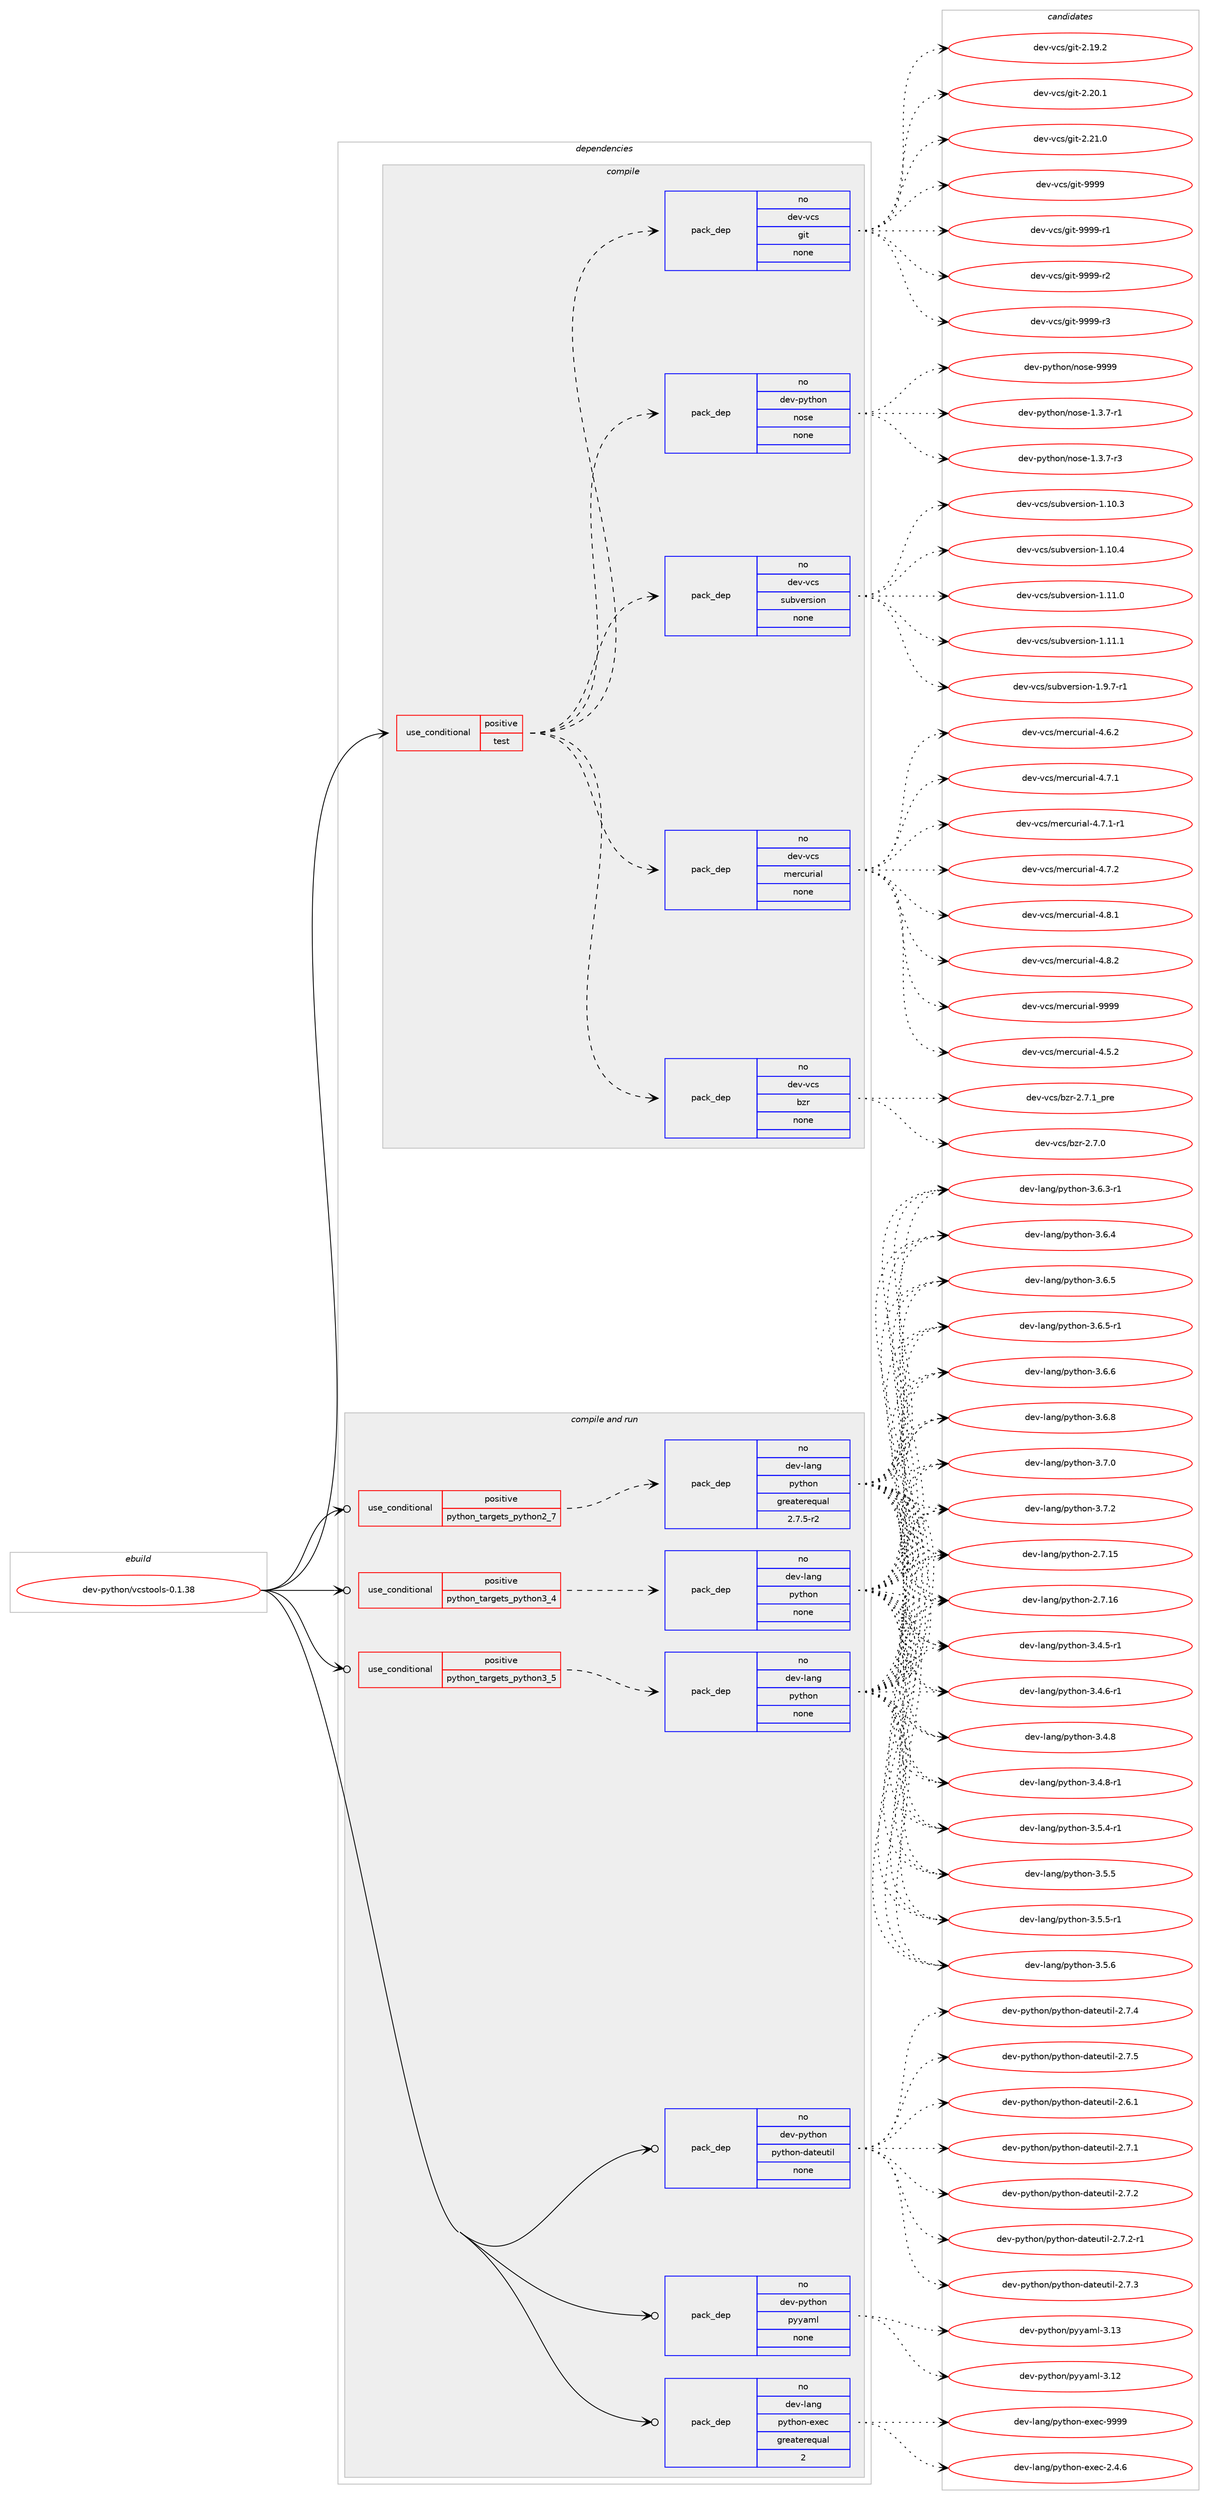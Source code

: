 digraph prolog {

# *************
# Graph options
# *************

newrank=true;
concentrate=true;
compound=true;
graph [rankdir=LR,fontname=Helvetica,fontsize=10,ranksep=1.5];#, ranksep=2.5, nodesep=0.2];
edge  [arrowhead=vee];
node  [fontname=Helvetica,fontsize=10];

# **********
# The ebuild
# **********

subgraph cluster_leftcol {
color=gray;
rank=same;
label=<<i>ebuild</i>>;
id [label="dev-python/vcstools-0.1.38", color=red, width=4, href="../dev-python/vcstools-0.1.38.svg"];
}

# ****************
# The dependencies
# ****************

subgraph cluster_midcol {
color=gray;
label=<<i>dependencies</i>>;
subgraph cluster_compile {
fillcolor="#eeeeee";
style=filled;
label=<<i>compile</i>>;
subgraph cond386408 {
dependency1446753 [label=<<TABLE BORDER="0" CELLBORDER="1" CELLSPACING="0" CELLPADDING="4"><TR><TD ROWSPAN="3" CELLPADDING="10">use_conditional</TD></TR><TR><TD>positive</TD></TR><TR><TD>test</TD></TR></TABLE>>, shape=none, color=red];
subgraph pack1036976 {
dependency1446754 [label=<<TABLE BORDER="0" CELLBORDER="1" CELLSPACING="0" CELLPADDING="4" WIDTH="220"><TR><TD ROWSPAN="6" CELLPADDING="30">pack_dep</TD></TR><TR><TD WIDTH="110">no</TD></TR><TR><TD>dev-python</TD></TR><TR><TD>nose</TD></TR><TR><TD>none</TD></TR><TR><TD></TD></TR></TABLE>>, shape=none, color=blue];
}
dependency1446753:e -> dependency1446754:w [weight=20,style="dashed",arrowhead="vee"];
subgraph pack1036977 {
dependency1446755 [label=<<TABLE BORDER="0" CELLBORDER="1" CELLSPACING="0" CELLPADDING="4" WIDTH="220"><TR><TD ROWSPAN="6" CELLPADDING="30">pack_dep</TD></TR><TR><TD WIDTH="110">no</TD></TR><TR><TD>dev-vcs</TD></TR><TR><TD>git</TD></TR><TR><TD>none</TD></TR><TR><TD></TD></TR></TABLE>>, shape=none, color=blue];
}
dependency1446753:e -> dependency1446755:w [weight=20,style="dashed",arrowhead="vee"];
subgraph pack1036978 {
dependency1446756 [label=<<TABLE BORDER="0" CELLBORDER="1" CELLSPACING="0" CELLPADDING="4" WIDTH="220"><TR><TD ROWSPAN="6" CELLPADDING="30">pack_dep</TD></TR><TR><TD WIDTH="110">no</TD></TR><TR><TD>dev-vcs</TD></TR><TR><TD>bzr</TD></TR><TR><TD>none</TD></TR><TR><TD></TD></TR></TABLE>>, shape=none, color=blue];
}
dependency1446753:e -> dependency1446756:w [weight=20,style="dashed",arrowhead="vee"];
subgraph pack1036979 {
dependency1446757 [label=<<TABLE BORDER="0" CELLBORDER="1" CELLSPACING="0" CELLPADDING="4" WIDTH="220"><TR><TD ROWSPAN="6" CELLPADDING="30">pack_dep</TD></TR><TR><TD WIDTH="110">no</TD></TR><TR><TD>dev-vcs</TD></TR><TR><TD>mercurial</TD></TR><TR><TD>none</TD></TR><TR><TD></TD></TR></TABLE>>, shape=none, color=blue];
}
dependency1446753:e -> dependency1446757:w [weight=20,style="dashed",arrowhead="vee"];
subgraph pack1036980 {
dependency1446758 [label=<<TABLE BORDER="0" CELLBORDER="1" CELLSPACING="0" CELLPADDING="4" WIDTH="220"><TR><TD ROWSPAN="6" CELLPADDING="30">pack_dep</TD></TR><TR><TD WIDTH="110">no</TD></TR><TR><TD>dev-vcs</TD></TR><TR><TD>subversion</TD></TR><TR><TD>none</TD></TR><TR><TD></TD></TR></TABLE>>, shape=none, color=blue];
}
dependency1446753:e -> dependency1446758:w [weight=20,style="dashed",arrowhead="vee"];
}
id:e -> dependency1446753:w [weight=20,style="solid",arrowhead="vee"];
}
subgraph cluster_compileandrun {
fillcolor="#eeeeee";
style=filled;
label=<<i>compile and run</i>>;
subgraph cond386409 {
dependency1446759 [label=<<TABLE BORDER="0" CELLBORDER="1" CELLSPACING="0" CELLPADDING="4"><TR><TD ROWSPAN="3" CELLPADDING="10">use_conditional</TD></TR><TR><TD>positive</TD></TR><TR><TD>python_targets_python2_7</TD></TR></TABLE>>, shape=none, color=red];
subgraph pack1036981 {
dependency1446760 [label=<<TABLE BORDER="0" CELLBORDER="1" CELLSPACING="0" CELLPADDING="4" WIDTH="220"><TR><TD ROWSPAN="6" CELLPADDING="30">pack_dep</TD></TR><TR><TD WIDTH="110">no</TD></TR><TR><TD>dev-lang</TD></TR><TR><TD>python</TD></TR><TR><TD>greaterequal</TD></TR><TR><TD>2.7.5-r2</TD></TR></TABLE>>, shape=none, color=blue];
}
dependency1446759:e -> dependency1446760:w [weight=20,style="dashed",arrowhead="vee"];
}
id:e -> dependency1446759:w [weight=20,style="solid",arrowhead="odotvee"];
subgraph cond386410 {
dependency1446761 [label=<<TABLE BORDER="0" CELLBORDER="1" CELLSPACING="0" CELLPADDING="4"><TR><TD ROWSPAN="3" CELLPADDING="10">use_conditional</TD></TR><TR><TD>positive</TD></TR><TR><TD>python_targets_python3_4</TD></TR></TABLE>>, shape=none, color=red];
subgraph pack1036982 {
dependency1446762 [label=<<TABLE BORDER="0" CELLBORDER="1" CELLSPACING="0" CELLPADDING="4" WIDTH="220"><TR><TD ROWSPAN="6" CELLPADDING="30">pack_dep</TD></TR><TR><TD WIDTH="110">no</TD></TR><TR><TD>dev-lang</TD></TR><TR><TD>python</TD></TR><TR><TD>none</TD></TR><TR><TD></TD></TR></TABLE>>, shape=none, color=blue];
}
dependency1446761:e -> dependency1446762:w [weight=20,style="dashed",arrowhead="vee"];
}
id:e -> dependency1446761:w [weight=20,style="solid",arrowhead="odotvee"];
subgraph cond386411 {
dependency1446763 [label=<<TABLE BORDER="0" CELLBORDER="1" CELLSPACING="0" CELLPADDING="4"><TR><TD ROWSPAN="3" CELLPADDING="10">use_conditional</TD></TR><TR><TD>positive</TD></TR><TR><TD>python_targets_python3_5</TD></TR></TABLE>>, shape=none, color=red];
subgraph pack1036983 {
dependency1446764 [label=<<TABLE BORDER="0" CELLBORDER="1" CELLSPACING="0" CELLPADDING="4" WIDTH="220"><TR><TD ROWSPAN="6" CELLPADDING="30">pack_dep</TD></TR><TR><TD WIDTH="110">no</TD></TR><TR><TD>dev-lang</TD></TR><TR><TD>python</TD></TR><TR><TD>none</TD></TR><TR><TD></TD></TR></TABLE>>, shape=none, color=blue];
}
dependency1446763:e -> dependency1446764:w [weight=20,style="dashed",arrowhead="vee"];
}
id:e -> dependency1446763:w [weight=20,style="solid",arrowhead="odotvee"];
subgraph pack1036984 {
dependency1446765 [label=<<TABLE BORDER="0" CELLBORDER="1" CELLSPACING="0" CELLPADDING="4" WIDTH="220"><TR><TD ROWSPAN="6" CELLPADDING="30">pack_dep</TD></TR><TR><TD WIDTH="110">no</TD></TR><TR><TD>dev-lang</TD></TR><TR><TD>python-exec</TD></TR><TR><TD>greaterequal</TD></TR><TR><TD>2</TD></TR></TABLE>>, shape=none, color=blue];
}
id:e -> dependency1446765:w [weight=20,style="solid",arrowhead="odotvee"];
subgraph pack1036985 {
dependency1446766 [label=<<TABLE BORDER="0" CELLBORDER="1" CELLSPACING="0" CELLPADDING="4" WIDTH="220"><TR><TD ROWSPAN="6" CELLPADDING="30">pack_dep</TD></TR><TR><TD WIDTH="110">no</TD></TR><TR><TD>dev-python</TD></TR><TR><TD>python-dateutil</TD></TR><TR><TD>none</TD></TR><TR><TD></TD></TR></TABLE>>, shape=none, color=blue];
}
id:e -> dependency1446766:w [weight=20,style="solid",arrowhead="odotvee"];
subgraph pack1036986 {
dependency1446767 [label=<<TABLE BORDER="0" CELLBORDER="1" CELLSPACING="0" CELLPADDING="4" WIDTH="220"><TR><TD ROWSPAN="6" CELLPADDING="30">pack_dep</TD></TR><TR><TD WIDTH="110">no</TD></TR><TR><TD>dev-python</TD></TR><TR><TD>pyyaml</TD></TR><TR><TD>none</TD></TR><TR><TD></TD></TR></TABLE>>, shape=none, color=blue];
}
id:e -> dependency1446767:w [weight=20,style="solid",arrowhead="odotvee"];
}
subgraph cluster_run {
fillcolor="#eeeeee";
style=filled;
label=<<i>run</i>>;
}
}

# **************
# The candidates
# **************

subgraph cluster_choices {
rank=same;
color=gray;
label=<<i>candidates</i>>;

subgraph choice1036976 {
color=black;
nodesep=1;
choice10010111845112121116104111110471101111151014549465146554511449 [label="dev-python/nose-1.3.7-r1", color=red, width=4,href="../dev-python/nose-1.3.7-r1.svg"];
choice10010111845112121116104111110471101111151014549465146554511451 [label="dev-python/nose-1.3.7-r3", color=red, width=4,href="../dev-python/nose-1.3.7-r3.svg"];
choice10010111845112121116104111110471101111151014557575757 [label="dev-python/nose-9999", color=red, width=4,href="../dev-python/nose-9999.svg"];
dependency1446754:e -> choice10010111845112121116104111110471101111151014549465146554511449:w [style=dotted,weight="100"];
dependency1446754:e -> choice10010111845112121116104111110471101111151014549465146554511451:w [style=dotted,weight="100"];
dependency1446754:e -> choice10010111845112121116104111110471101111151014557575757:w [style=dotted,weight="100"];
}
subgraph choice1036977 {
color=black;
nodesep=1;
choice10010111845118991154710310511645504649574650 [label="dev-vcs/git-2.19.2", color=red, width=4,href="../dev-vcs/git-2.19.2.svg"];
choice10010111845118991154710310511645504650484649 [label="dev-vcs/git-2.20.1", color=red, width=4,href="../dev-vcs/git-2.20.1.svg"];
choice10010111845118991154710310511645504650494648 [label="dev-vcs/git-2.21.0", color=red, width=4,href="../dev-vcs/git-2.21.0.svg"];
choice1001011184511899115471031051164557575757 [label="dev-vcs/git-9999", color=red, width=4,href="../dev-vcs/git-9999.svg"];
choice10010111845118991154710310511645575757574511449 [label="dev-vcs/git-9999-r1", color=red, width=4,href="../dev-vcs/git-9999-r1.svg"];
choice10010111845118991154710310511645575757574511450 [label="dev-vcs/git-9999-r2", color=red, width=4,href="../dev-vcs/git-9999-r2.svg"];
choice10010111845118991154710310511645575757574511451 [label="dev-vcs/git-9999-r3", color=red, width=4,href="../dev-vcs/git-9999-r3.svg"];
dependency1446755:e -> choice10010111845118991154710310511645504649574650:w [style=dotted,weight="100"];
dependency1446755:e -> choice10010111845118991154710310511645504650484649:w [style=dotted,weight="100"];
dependency1446755:e -> choice10010111845118991154710310511645504650494648:w [style=dotted,weight="100"];
dependency1446755:e -> choice1001011184511899115471031051164557575757:w [style=dotted,weight="100"];
dependency1446755:e -> choice10010111845118991154710310511645575757574511449:w [style=dotted,weight="100"];
dependency1446755:e -> choice10010111845118991154710310511645575757574511450:w [style=dotted,weight="100"];
dependency1446755:e -> choice10010111845118991154710310511645575757574511451:w [style=dotted,weight="100"];
}
subgraph choice1036978 {
color=black;
nodesep=1;
choice10010111845118991154798122114455046554648 [label="dev-vcs/bzr-2.7.0", color=red, width=4,href="../dev-vcs/bzr-2.7.0.svg"];
choice1001011184511899115479812211445504655464995112114101 [label="dev-vcs/bzr-2.7.1_pre", color=red, width=4,href="../dev-vcs/bzr-2.7.1_pre.svg"];
dependency1446756:e -> choice10010111845118991154798122114455046554648:w [style=dotted,weight="100"];
dependency1446756:e -> choice1001011184511899115479812211445504655464995112114101:w [style=dotted,weight="100"];
}
subgraph choice1036979 {
color=black;
nodesep=1;
choice1001011184511899115471091011149911711410597108455246534650 [label="dev-vcs/mercurial-4.5.2", color=red, width=4,href="../dev-vcs/mercurial-4.5.2.svg"];
choice1001011184511899115471091011149911711410597108455246544650 [label="dev-vcs/mercurial-4.6.2", color=red, width=4,href="../dev-vcs/mercurial-4.6.2.svg"];
choice1001011184511899115471091011149911711410597108455246554649 [label="dev-vcs/mercurial-4.7.1", color=red, width=4,href="../dev-vcs/mercurial-4.7.1.svg"];
choice10010111845118991154710910111499117114105971084552465546494511449 [label="dev-vcs/mercurial-4.7.1-r1", color=red, width=4,href="../dev-vcs/mercurial-4.7.1-r1.svg"];
choice1001011184511899115471091011149911711410597108455246554650 [label="dev-vcs/mercurial-4.7.2", color=red, width=4,href="../dev-vcs/mercurial-4.7.2.svg"];
choice1001011184511899115471091011149911711410597108455246564649 [label="dev-vcs/mercurial-4.8.1", color=red, width=4,href="../dev-vcs/mercurial-4.8.1.svg"];
choice1001011184511899115471091011149911711410597108455246564650 [label="dev-vcs/mercurial-4.8.2", color=red, width=4,href="../dev-vcs/mercurial-4.8.2.svg"];
choice10010111845118991154710910111499117114105971084557575757 [label="dev-vcs/mercurial-9999", color=red, width=4,href="../dev-vcs/mercurial-9999.svg"];
dependency1446757:e -> choice1001011184511899115471091011149911711410597108455246534650:w [style=dotted,weight="100"];
dependency1446757:e -> choice1001011184511899115471091011149911711410597108455246544650:w [style=dotted,weight="100"];
dependency1446757:e -> choice1001011184511899115471091011149911711410597108455246554649:w [style=dotted,weight="100"];
dependency1446757:e -> choice10010111845118991154710910111499117114105971084552465546494511449:w [style=dotted,weight="100"];
dependency1446757:e -> choice1001011184511899115471091011149911711410597108455246554650:w [style=dotted,weight="100"];
dependency1446757:e -> choice1001011184511899115471091011149911711410597108455246564649:w [style=dotted,weight="100"];
dependency1446757:e -> choice1001011184511899115471091011149911711410597108455246564650:w [style=dotted,weight="100"];
dependency1446757:e -> choice10010111845118991154710910111499117114105971084557575757:w [style=dotted,weight="100"];
}
subgraph choice1036980 {
color=black;
nodesep=1;
choice1001011184511899115471151179811810111411510511111045494649484651 [label="dev-vcs/subversion-1.10.3", color=red, width=4,href="../dev-vcs/subversion-1.10.3.svg"];
choice1001011184511899115471151179811810111411510511111045494649484652 [label="dev-vcs/subversion-1.10.4", color=red, width=4,href="../dev-vcs/subversion-1.10.4.svg"];
choice1001011184511899115471151179811810111411510511111045494649494648 [label="dev-vcs/subversion-1.11.0", color=red, width=4,href="../dev-vcs/subversion-1.11.0.svg"];
choice1001011184511899115471151179811810111411510511111045494649494649 [label="dev-vcs/subversion-1.11.1", color=red, width=4,href="../dev-vcs/subversion-1.11.1.svg"];
choice100101118451189911547115117981181011141151051111104549465746554511449 [label="dev-vcs/subversion-1.9.7-r1", color=red, width=4,href="../dev-vcs/subversion-1.9.7-r1.svg"];
dependency1446758:e -> choice1001011184511899115471151179811810111411510511111045494649484651:w [style=dotted,weight="100"];
dependency1446758:e -> choice1001011184511899115471151179811810111411510511111045494649484652:w [style=dotted,weight="100"];
dependency1446758:e -> choice1001011184511899115471151179811810111411510511111045494649494648:w [style=dotted,weight="100"];
dependency1446758:e -> choice1001011184511899115471151179811810111411510511111045494649494649:w [style=dotted,weight="100"];
dependency1446758:e -> choice100101118451189911547115117981181011141151051111104549465746554511449:w [style=dotted,weight="100"];
}
subgraph choice1036981 {
color=black;
nodesep=1;
choice10010111845108971101034711212111610411111045504655464953 [label="dev-lang/python-2.7.15", color=red, width=4,href="../dev-lang/python-2.7.15.svg"];
choice10010111845108971101034711212111610411111045504655464954 [label="dev-lang/python-2.7.16", color=red, width=4,href="../dev-lang/python-2.7.16.svg"];
choice1001011184510897110103471121211161041111104551465246534511449 [label="dev-lang/python-3.4.5-r1", color=red, width=4,href="../dev-lang/python-3.4.5-r1.svg"];
choice1001011184510897110103471121211161041111104551465246544511449 [label="dev-lang/python-3.4.6-r1", color=red, width=4,href="../dev-lang/python-3.4.6-r1.svg"];
choice100101118451089711010347112121116104111110455146524656 [label="dev-lang/python-3.4.8", color=red, width=4,href="../dev-lang/python-3.4.8.svg"];
choice1001011184510897110103471121211161041111104551465246564511449 [label="dev-lang/python-3.4.8-r1", color=red, width=4,href="../dev-lang/python-3.4.8-r1.svg"];
choice1001011184510897110103471121211161041111104551465346524511449 [label="dev-lang/python-3.5.4-r1", color=red, width=4,href="../dev-lang/python-3.5.4-r1.svg"];
choice100101118451089711010347112121116104111110455146534653 [label="dev-lang/python-3.5.5", color=red, width=4,href="../dev-lang/python-3.5.5.svg"];
choice1001011184510897110103471121211161041111104551465346534511449 [label="dev-lang/python-3.5.5-r1", color=red, width=4,href="../dev-lang/python-3.5.5-r1.svg"];
choice100101118451089711010347112121116104111110455146534654 [label="dev-lang/python-3.5.6", color=red, width=4,href="../dev-lang/python-3.5.6.svg"];
choice1001011184510897110103471121211161041111104551465446514511449 [label="dev-lang/python-3.6.3-r1", color=red, width=4,href="../dev-lang/python-3.6.3-r1.svg"];
choice100101118451089711010347112121116104111110455146544652 [label="dev-lang/python-3.6.4", color=red, width=4,href="../dev-lang/python-3.6.4.svg"];
choice100101118451089711010347112121116104111110455146544653 [label="dev-lang/python-3.6.5", color=red, width=4,href="../dev-lang/python-3.6.5.svg"];
choice1001011184510897110103471121211161041111104551465446534511449 [label="dev-lang/python-3.6.5-r1", color=red, width=4,href="../dev-lang/python-3.6.5-r1.svg"];
choice100101118451089711010347112121116104111110455146544654 [label="dev-lang/python-3.6.6", color=red, width=4,href="../dev-lang/python-3.6.6.svg"];
choice100101118451089711010347112121116104111110455146544656 [label="dev-lang/python-3.6.8", color=red, width=4,href="../dev-lang/python-3.6.8.svg"];
choice100101118451089711010347112121116104111110455146554648 [label="dev-lang/python-3.7.0", color=red, width=4,href="../dev-lang/python-3.7.0.svg"];
choice100101118451089711010347112121116104111110455146554650 [label="dev-lang/python-3.7.2", color=red, width=4,href="../dev-lang/python-3.7.2.svg"];
dependency1446760:e -> choice10010111845108971101034711212111610411111045504655464953:w [style=dotted,weight="100"];
dependency1446760:e -> choice10010111845108971101034711212111610411111045504655464954:w [style=dotted,weight="100"];
dependency1446760:e -> choice1001011184510897110103471121211161041111104551465246534511449:w [style=dotted,weight="100"];
dependency1446760:e -> choice1001011184510897110103471121211161041111104551465246544511449:w [style=dotted,weight="100"];
dependency1446760:e -> choice100101118451089711010347112121116104111110455146524656:w [style=dotted,weight="100"];
dependency1446760:e -> choice1001011184510897110103471121211161041111104551465246564511449:w [style=dotted,weight="100"];
dependency1446760:e -> choice1001011184510897110103471121211161041111104551465346524511449:w [style=dotted,weight="100"];
dependency1446760:e -> choice100101118451089711010347112121116104111110455146534653:w [style=dotted,weight="100"];
dependency1446760:e -> choice1001011184510897110103471121211161041111104551465346534511449:w [style=dotted,weight="100"];
dependency1446760:e -> choice100101118451089711010347112121116104111110455146534654:w [style=dotted,weight="100"];
dependency1446760:e -> choice1001011184510897110103471121211161041111104551465446514511449:w [style=dotted,weight="100"];
dependency1446760:e -> choice100101118451089711010347112121116104111110455146544652:w [style=dotted,weight="100"];
dependency1446760:e -> choice100101118451089711010347112121116104111110455146544653:w [style=dotted,weight="100"];
dependency1446760:e -> choice1001011184510897110103471121211161041111104551465446534511449:w [style=dotted,weight="100"];
dependency1446760:e -> choice100101118451089711010347112121116104111110455146544654:w [style=dotted,weight="100"];
dependency1446760:e -> choice100101118451089711010347112121116104111110455146544656:w [style=dotted,weight="100"];
dependency1446760:e -> choice100101118451089711010347112121116104111110455146554648:w [style=dotted,weight="100"];
dependency1446760:e -> choice100101118451089711010347112121116104111110455146554650:w [style=dotted,weight="100"];
}
subgraph choice1036982 {
color=black;
nodesep=1;
choice10010111845108971101034711212111610411111045504655464953 [label="dev-lang/python-2.7.15", color=red, width=4,href="../dev-lang/python-2.7.15.svg"];
choice10010111845108971101034711212111610411111045504655464954 [label="dev-lang/python-2.7.16", color=red, width=4,href="../dev-lang/python-2.7.16.svg"];
choice1001011184510897110103471121211161041111104551465246534511449 [label="dev-lang/python-3.4.5-r1", color=red, width=4,href="../dev-lang/python-3.4.5-r1.svg"];
choice1001011184510897110103471121211161041111104551465246544511449 [label="dev-lang/python-3.4.6-r1", color=red, width=4,href="../dev-lang/python-3.4.6-r1.svg"];
choice100101118451089711010347112121116104111110455146524656 [label="dev-lang/python-3.4.8", color=red, width=4,href="../dev-lang/python-3.4.8.svg"];
choice1001011184510897110103471121211161041111104551465246564511449 [label="dev-lang/python-3.4.8-r1", color=red, width=4,href="../dev-lang/python-3.4.8-r1.svg"];
choice1001011184510897110103471121211161041111104551465346524511449 [label="dev-lang/python-3.5.4-r1", color=red, width=4,href="../dev-lang/python-3.5.4-r1.svg"];
choice100101118451089711010347112121116104111110455146534653 [label="dev-lang/python-3.5.5", color=red, width=4,href="../dev-lang/python-3.5.5.svg"];
choice1001011184510897110103471121211161041111104551465346534511449 [label="dev-lang/python-3.5.5-r1", color=red, width=4,href="../dev-lang/python-3.5.5-r1.svg"];
choice100101118451089711010347112121116104111110455146534654 [label="dev-lang/python-3.5.6", color=red, width=4,href="../dev-lang/python-3.5.6.svg"];
choice1001011184510897110103471121211161041111104551465446514511449 [label="dev-lang/python-3.6.3-r1", color=red, width=4,href="../dev-lang/python-3.6.3-r1.svg"];
choice100101118451089711010347112121116104111110455146544652 [label="dev-lang/python-3.6.4", color=red, width=4,href="../dev-lang/python-3.6.4.svg"];
choice100101118451089711010347112121116104111110455146544653 [label="dev-lang/python-3.6.5", color=red, width=4,href="../dev-lang/python-3.6.5.svg"];
choice1001011184510897110103471121211161041111104551465446534511449 [label="dev-lang/python-3.6.5-r1", color=red, width=4,href="../dev-lang/python-3.6.5-r1.svg"];
choice100101118451089711010347112121116104111110455146544654 [label="dev-lang/python-3.6.6", color=red, width=4,href="../dev-lang/python-3.6.6.svg"];
choice100101118451089711010347112121116104111110455146544656 [label="dev-lang/python-3.6.8", color=red, width=4,href="../dev-lang/python-3.6.8.svg"];
choice100101118451089711010347112121116104111110455146554648 [label="dev-lang/python-3.7.0", color=red, width=4,href="../dev-lang/python-3.7.0.svg"];
choice100101118451089711010347112121116104111110455146554650 [label="dev-lang/python-3.7.2", color=red, width=4,href="../dev-lang/python-3.7.2.svg"];
dependency1446762:e -> choice10010111845108971101034711212111610411111045504655464953:w [style=dotted,weight="100"];
dependency1446762:e -> choice10010111845108971101034711212111610411111045504655464954:w [style=dotted,weight="100"];
dependency1446762:e -> choice1001011184510897110103471121211161041111104551465246534511449:w [style=dotted,weight="100"];
dependency1446762:e -> choice1001011184510897110103471121211161041111104551465246544511449:w [style=dotted,weight="100"];
dependency1446762:e -> choice100101118451089711010347112121116104111110455146524656:w [style=dotted,weight="100"];
dependency1446762:e -> choice1001011184510897110103471121211161041111104551465246564511449:w [style=dotted,weight="100"];
dependency1446762:e -> choice1001011184510897110103471121211161041111104551465346524511449:w [style=dotted,weight="100"];
dependency1446762:e -> choice100101118451089711010347112121116104111110455146534653:w [style=dotted,weight="100"];
dependency1446762:e -> choice1001011184510897110103471121211161041111104551465346534511449:w [style=dotted,weight="100"];
dependency1446762:e -> choice100101118451089711010347112121116104111110455146534654:w [style=dotted,weight="100"];
dependency1446762:e -> choice1001011184510897110103471121211161041111104551465446514511449:w [style=dotted,weight="100"];
dependency1446762:e -> choice100101118451089711010347112121116104111110455146544652:w [style=dotted,weight="100"];
dependency1446762:e -> choice100101118451089711010347112121116104111110455146544653:w [style=dotted,weight="100"];
dependency1446762:e -> choice1001011184510897110103471121211161041111104551465446534511449:w [style=dotted,weight="100"];
dependency1446762:e -> choice100101118451089711010347112121116104111110455146544654:w [style=dotted,weight="100"];
dependency1446762:e -> choice100101118451089711010347112121116104111110455146544656:w [style=dotted,weight="100"];
dependency1446762:e -> choice100101118451089711010347112121116104111110455146554648:w [style=dotted,weight="100"];
dependency1446762:e -> choice100101118451089711010347112121116104111110455146554650:w [style=dotted,weight="100"];
}
subgraph choice1036983 {
color=black;
nodesep=1;
choice10010111845108971101034711212111610411111045504655464953 [label="dev-lang/python-2.7.15", color=red, width=4,href="../dev-lang/python-2.7.15.svg"];
choice10010111845108971101034711212111610411111045504655464954 [label="dev-lang/python-2.7.16", color=red, width=4,href="../dev-lang/python-2.7.16.svg"];
choice1001011184510897110103471121211161041111104551465246534511449 [label="dev-lang/python-3.4.5-r1", color=red, width=4,href="../dev-lang/python-3.4.5-r1.svg"];
choice1001011184510897110103471121211161041111104551465246544511449 [label="dev-lang/python-3.4.6-r1", color=red, width=4,href="../dev-lang/python-3.4.6-r1.svg"];
choice100101118451089711010347112121116104111110455146524656 [label="dev-lang/python-3.4.8", color=red, width=4,href="../dev-lang/python-3.4.8.svg"];
choice1001011184510897110103471121211161041111104551465246564511449 [label="dev-lang/python-3.4.8-r1", color=red, width=4,href="../dev-lang/python-3.4.8-r1.svg"];
choice1001011184510897110103471121211161041111104551465346524511449 [label="dev-lang/python-3.5.4-r1", color=red, width=4,href="../dev-lang/python-3.5.4-r1.svg"];
choice100101118451089711010347112121116104111110455146534653 [label="dev-lang/python-3.5.5", color=red, width=4,href="../dev-lang/python-3.5.5.svg"];
choice1001011184510897110103471121211161041111104551465346534511449 [label="dev-lang/python-3.5.5-r1", color=red, width=4,href="../dev-lang/python-3.5.5-r1.svg"];
choice100101118451089711010347112121116104111110455146534654 [label="dev-lang/python-3.5.6", color=red, width=4,href="../dev-lang/python-3.5.6.svg"];
choice1001011184510897110103471121211161041111104551465446514511449 [label="dev-lang/python-3.6.3-r1", color=red, width=4,href="../dev-lang/python-3.6.3-r1.svg"];
choice100101118451089711010347112121116104111110455146544652 [label="dev-lang/python-3.6.4", color=red, width=4,href="../dev-lang/python-3.6.4.svg"];
choice100101118451089711010347112121116104111110455146544653 [label="dev-lang/python-3.6.5", color=red, width=4,href="../dev-lang/python-3.6.5.svg"];
choice1001011184510897110103471121211161041111104551465446534511449 [label="dev-lang/python-3.6.5-r1", color=red, width=4,href="../dev-lang/python-3.6.5-r1.svg"];
choice100101118451089711010347112121116104111110455146544654 [label="dev-lang/python-3.6.6", color=red, width=4,href="../dev-lang/python-3.6.6.svg"];
choice100101118451089711010347112121116104111110455146544656 [label="dev-lang/python-3.6.8", color=red, width=4,href="../dev-lang/python-3.6.8.svg"];
choice100101118451089711010347112121116104111110455146554648 [label="dev-lang/python-3.7.0", color=red, width=4,href="../dev-lang/python-3.7.0.svg"];
choice100101118451089711010347112121116104111110455146554650 [label="dev-lang/python-3.7.2", color=red, width=4,href="../dev-lang/python-3.7.2.svg"];
dependency1446764:e -> choice10010111845108971101034711212111610411111045504655464953:w [style=dotted,weight="100"];
dependency1446764:e -> choice10010111845108971101034711212111610411111045504655464954:w [style=dotted,weight="100"];
dependency1446764:e -> choice1001011184510897110103471121211161041111104551465246534511449:w [style=dotted,weight="100"];
dependency1446764:e -> choice1001011184510897110103471121211161041111104551465246544511449:w [style=dotted,weight="100"];
dependency1446764:e -> choice100101118451089711010347112121116104111110455146524656:w [style=dotted,weight="100"];
dependency1446764:e -> choice1001011184510897110103471121211161041111104551465246564511449:w [style=dotted,weight="100"];
dependency1446764:e -> choice1001011184510897110103471121211161041111104551465346524511449:w [style=dotted,weight="100"];
dependency1446764:e -> choice100101118451089711010347112121116104111110455146534653:w [style=dotted,weight="100"];
dependency1446764:e -> choice1001011184510897110103471121211161041111104551465346534511449:w [style=dotted,weight="100"];
dependency1446764:e -> choice100101118451089711010347112121116104111110455146534654:w [style=dotted,weight="100"];
dependency1446764:e -> choice1001011184510897110103471121211161041111104551465446514511449:w [style=dotted,weight="100"];
dependency1446764:e -> choice100101118451089711010347112121116104111110455146544652:w [style=dotted,weight="100"];
dependency1446764:e -> choice100101118451089711010347112121116104111110455146544653:w [style=dotted,weight="100"];
dependency1446764:e -> choice1001011184510897110103471121211161041111104551465446534511449:w [style=dotted,weight="100"];
dependency1446764:e -> choice100101118451089711010347112121116104111110455146544654:w [style=dotted,weight="100"];
dependency1446764:e -> choice100101118451089711010347112121116104111110455146544656:w [style=dotted,weight="100"];
dependency1446764:e -> choice100101118451089711010347112121116104111110455146554648:w [style=dotted,weight="100"];
dependency1446764:e -> choice100101118451089711010347112121116104111110455146554650:w [style=dotted,weight="100"];
}
subgraph choice1036984 {
color=black;
nodesep=1;
choice1001011184510897110103471121211161041111104510112010199455046524654 [label="dev-lang/python-exec-2.4.6", color=red, width=4,href="../dev-lang/python-exec-2.4.6.svg"];
choice10010111845108971101034711212111610411111045101120101994557575757 [label="dev-lang/python-exec-9999", color=red, width=4,href="../dev-lang/python-exec-9999.svg"];
dependency1446765:e -> choice1001011184510897110103471121211161041111104510112010199455046524654:w [style=dotted,weight="100"];
dependency1446765:e -> choice10010111845108971101034711212111610411111045101120101994557575757:w [style=dotted,weight="100"];
}
subgraph choice1036985 {
color=black;
nodesep=1;
choice10010111845112121116104111110471121211161041111104510097116101117116105108455046544649 [label="dev-python/python-dateutil-2.6.1", color=red, width=4,href="../dev-python/python-dateutil-2.6.1.svg"];
choice10010111845112121116104111110471121211161041111104510097116101117116105108455046554649 [label="dev-python/python-dateutil-2.7.1", color=red, width=4,href="../dev-python/python-dateutil-2.7.1.svg"];
choice10010111845112121116104111110471121211161041111104510097116101117116105108455046554650 [label="dev-python/python-dateutil-2.7.2", color=red, width=4,href="../dev-python/python-dateutil-2.7.2.svg"];
choice100101118451121211161041111104711212111610411111045100971161011171161051084550465546504511449 [label="dev-python/python-dateutil-2.7.2-r1", color=red, width=4,href="../dev-python/python-dateutil-2.7.2-r1.svg"];
choice10010111845112121116104111110471121211161041111104510097116101117116105108455046554651 [label="dev-python/python-dateutil-2.7.3", color=red, width=4,href="../dev-python/python-dateutil-2.7.3.svg"];
choice10010111845112121116104111110471121211161041111104510097116101117116105108455046554652 [label="dev-python/python-dateutil-2.7.4", color=red, width=4,href="../dev-python/python-dateutil-2.7.4.svg"];
choice10010111845112121116104111110471121211161041111104510097116101117116105108455046554653 [label="dev-python/python-dateutil-2.7.5", color=red, width=4,href="../dev-python/python-dateutil-2.7.5.svg"];
dependency1446766:e -> choice10010111845112121116104111110471121211161041111104510097116101117116105108455046544649:w [style=dotted,weight="100"];
dependency1446766:e -> choice10010111845112121116104111110471121211161041111104510097116101117116105108455046554649:w [style=dotted,weight="100"];
dependency1446766:e -> choice10010111845112121116104111110471121211161041111104510097116101117116105108455046554650:w [style=dotted,weight="100"];
dependency1446766:e -> choice100101118451121211161041111104711212111610411111045100971161011171161051084550465546504511449:w [style=dotted,weight="100"];
dependency1446766:e -> choice10010111845112121116104111110471121211161041111104510097116101117116105108455046554651:w [style=dotted,weight="100"];
dependency1446766:e -> choice10010111845112121116104111110471121211161041111104510097116101117116105108455046554652:w [style=dotted,weight="100"];
dependency1446766:e -> choice10010111845112121116104111110471121211161041111104510097116101117116105108455046554653:w [style=dotted,weight="100"];
}
subgraph choice1036986 {
color=black;
nodesep=1;
choice1001011184511212111610411111047112121121971091084551464950 [label="dev-python/pyyaml-3.12", color=red, width=4,href="../dev-python/pyyaml-3.12.svg"];
choice1001011184511212111610411111047112121121971091084551464951 [label="dev-python/pyyaml-3.13", color=red, width=4,href="../dev-python/pyyaml-3.13.svg"];
dependency1446767:e -> choice1001011184511212111610411111047112121121971091084551464950:w [style=dotted,weight="100"];
dependency1446767:e -> choice1001011184511212111610411111047112121121971091084551464951:w [style=dotted,weight="100"];
}
}

}
